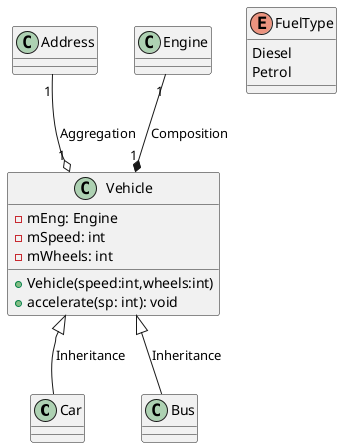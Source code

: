 @startuml
class Car
class Bus
class Address
class Vehicle [[java:org.gitam.sdv.Vehicle]] {
	-mEng: Engine
	-mSpeed: int
	-mWheels: int
	+Vehicle(speed:int,wheels:int)
	+accelerate(sp: int): void
}
enum FuelType [[java:org.gitam.sdv.FuelType]] {
	Diesel
	Petrol
}
Vehicle "1" *-up- "1" Engine: Composition
Vehicle <|-down- Car : Inheritance
Vehicle <|-down- Bus : Inheritance
Vehicle "1" o-up- "1" Address : Aggregation
@enduml




